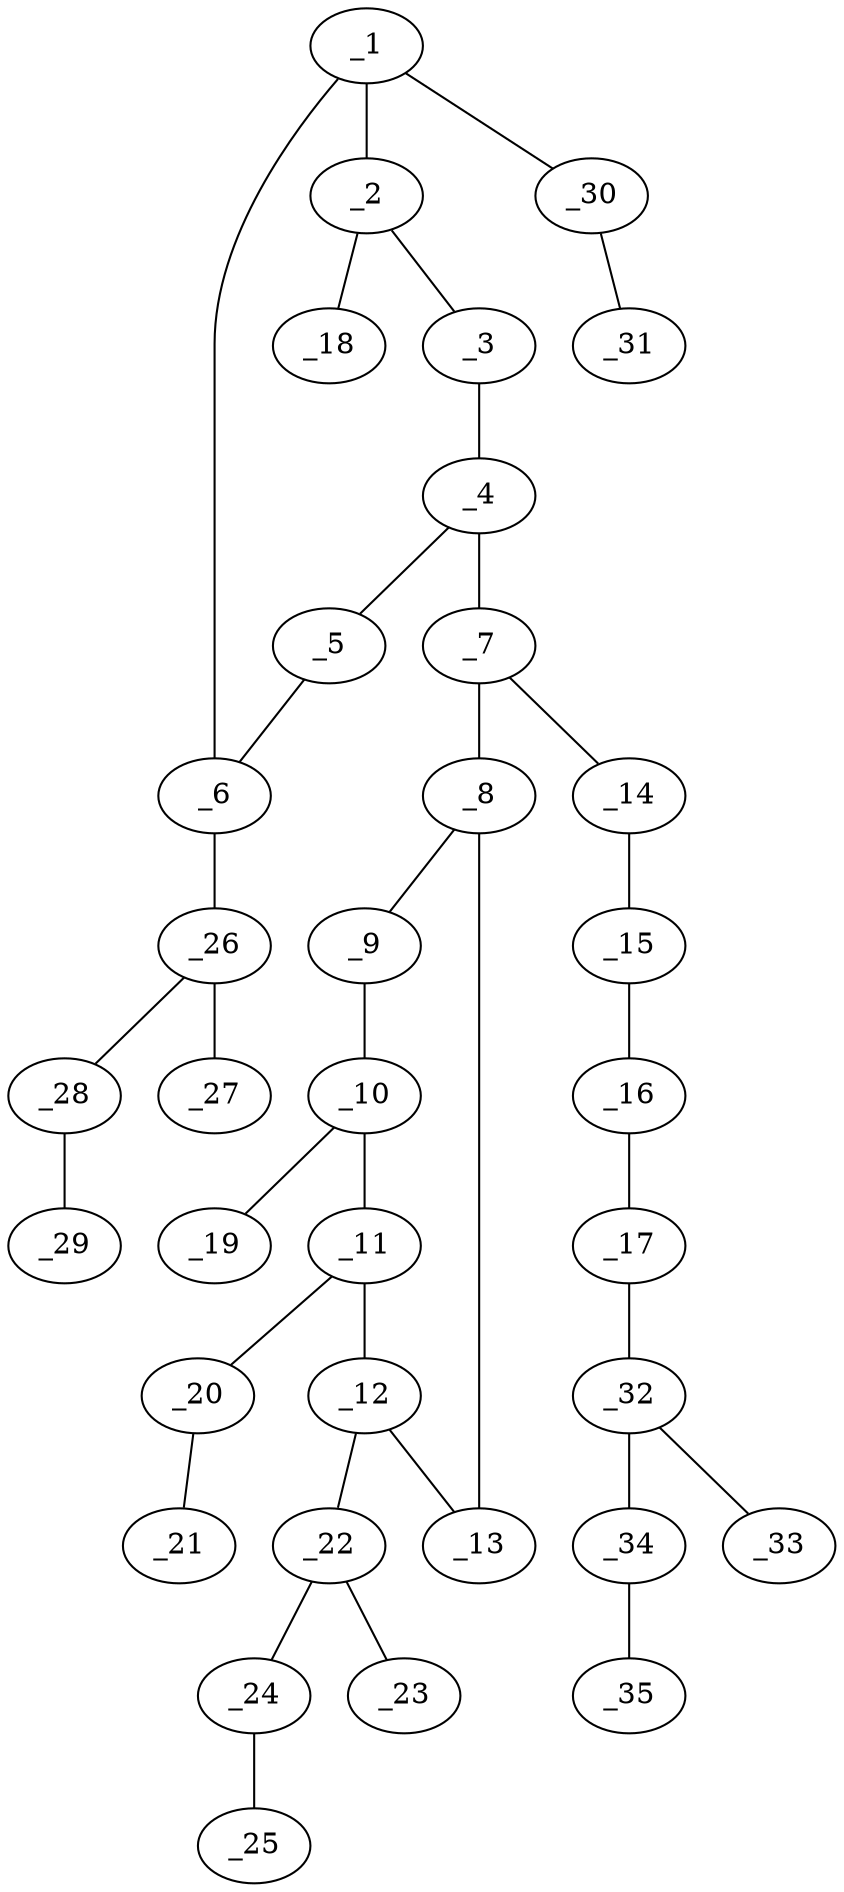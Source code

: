 graph molid695574 {
	_1	 [charge=0,
		chem=1,
		symbol="C  ",
		x="5.4641",
		y="-3.25"];
	_2	 [charge=0,
		chem=1,
		symbol="C  ",
		x="6.3301",
		y="-2.75"];
	_1 -- _2	 [valence=1];
	_6	 [charge=0,
		chem=1,
		symbol="C  ",
		x="4.5981",
		y="-2.75"];
	_1 -- _6	 [valence=2];
	_30	 [charge=0,
		chem=2,
		symbol="O  ",
		x="5.4641",
		y="-4.25"];
	_1 -- _30	 [valence=1];
	_3	 [charge=0,
		chem=1,
		symbol="C  ",
		x="6.3301",
		y="-1.75"];
	_2 -- _3	 [valence=2];
	_18	 [charge=0,
		chem=7,
		symbol="Cl ",
		x="7.1962",
		y="-3.25"];
	_2 -- _18	 [valence=1];
	_4	 [charge=0,
		chem=1,
		symbol="C  ",
		x="5.4641",
		y="-1.25"];
	_3 -- _4	 [valence=1];
	_5	 [charge=0,
		chem=1,
		symbol="C  ",
		x="4.5981",
		y="-1.75"];
	_4 -- _5	 [valence=2];
	_7	 [charge=0,
		chem=1,
		symbol="C  ",
		x="5.4641",
		y="-0.25"];
	_4 -- _7	 [valence=1];
	_5 -- _6	 [valence=1];
	_26	 [charge=0,
		chem=1,
		symbol="C  ",
		x="3.7321",
		y="-3.25"];
	_6 -- _26	 [valence=1];
	_8	 [charge=0,
		chem=1,
		symbol="C  ",
		x="6.3301",
		y="0.25"];
	_7 -- _8	 [valence=1];
	_14	 [charge=0,
		chem=1,
		symbol="C  ",
		x="4.5981",
		y="0.25"];
	_7 -- _14	 [valence=2];
	_9	 [charge=0,
		chem=1,
		symbol="C  ",
		x="6.3301",
		y="1.25"];
	_8 -- _9	 [valence=1];
	_13	 [charge=0,
		chem=1,
		symbol="C  ",
		x="7.1962",
		y="-0.25"];
	_8 -- _13	 [valence=2];
	_10	 [charge=0,
		chem=1,
		symbol="C  ",
		x="7.1962",
		y="1.75"];
	_9 -- _10	 [valence=2];
	_11	 [charge=0,
		chem=1,
		symbol="C  ",
		x="8.0622",
		y="1.25"];
	_10 -- _11	 [valence=1];
	_19	 [charge=0,
		chem=7,
		symbol="Cl ",
		x="7.1962",
		y="2.75"];
	_10 -- _19	 [valence=1];
	_12	 [charge=0,
		chem=1,
		symbol="C  ",
		x="8.0622",
		y="0.25"];
	_11 -- _12	 [valence=2];
	_20	 [charge=0,
		chem=2,
		symbol="O  ",
		x="8.9282",
		y="1.75"];
	_11 -- _20	 [valence=1];
	_12 -- _13	 [valence=1];
	_22	 [charge=0,
		chem=1,
		symbol="C  ",
		x="8.9282",
		y="-0.25"];
	_12 -- _22	 [valence=1];
	_15	 [charge=0,
		chem=1,
		symbol="C  ",
		x="4.5981",
		y="1.25"];
	_14 -- _15	 [valence=1];
	_16	 [charge=0,
		chem=1,
		symbol="C  ",
		x="3.7321",
		y="1.75"];
	_15 -- _16	 [valence=1];
	_17	 [charge=0,
		chem=1,
		symbol="C  ",
		x="3.7321",
		y="2.75"];
	_16 -- _17	 [valence=1];
	_32	 [charge=0,
		chem=1,
		symbol="C  ",
		x="2.866",
		y="3.25"];
	_17 -- _32	 [valence=1];
	_21	 [charge=0,
		chem=1,
		symbol="C  ",
		x="8.9282",
		y="2.75"];
	_20 -- _21	 [valence=1];
	_23	 [charge=0,
		chem=2,
		symbol="O  ",
		x="8.9282",
		y="-1.25"];
	_22 -- _23	 [valence=2];
	_24	 [charge=0,
		chem=2,
		symbol="O  ",
		x="9.7942",
		y="0.25"];
	_22 -- _24	 [valence=1];
	_25	 [charge=0,
		chem=1,
		symbol="C  ",
		x="10.6603",
		y="-0.25"];
	_24 -- _25	 [valence=1];
	_27	 [charge=0,
		chem=2,
		symbol="O  ",
		x="3.732",
		y="-4.25"];
	_26 -- _27	 [valence=2];
	_28	 [charge=0,
		chem=2,
		symbol="O  ",
		x="2.866",
		y="-2.75"];
	_26 -- _28	 [valence=1];
	_29	 [charge=0,
		chem=1,
		symbol="C  ",
		x=2,
		y="-3.25"];
	_28 -- _29	 [valence=1];
	_31	 [charge=0,
		chem=1,
		symbol="C  ",
		x="6.3301",
		y="-4.75"];
	_30 -- _31	 [valence=1];
	_33	 [charge=0,
		chem=2,
		symbol="O  ",
		x=2,
		y="2.75"];
	_32 -- _33	 [valence=2];
	_34	 [charge=0,
		chem=2,
		symbol="O  ",
		x="2.8661",
		y="4.25"];
	_32 -- _34	 [valence=1];
	_35	 [charge=0,
		chem=1,
		symbol="C  ",
		x=2,
		y="4.75"];
	_34 -- _35	 [valence=1];
}
